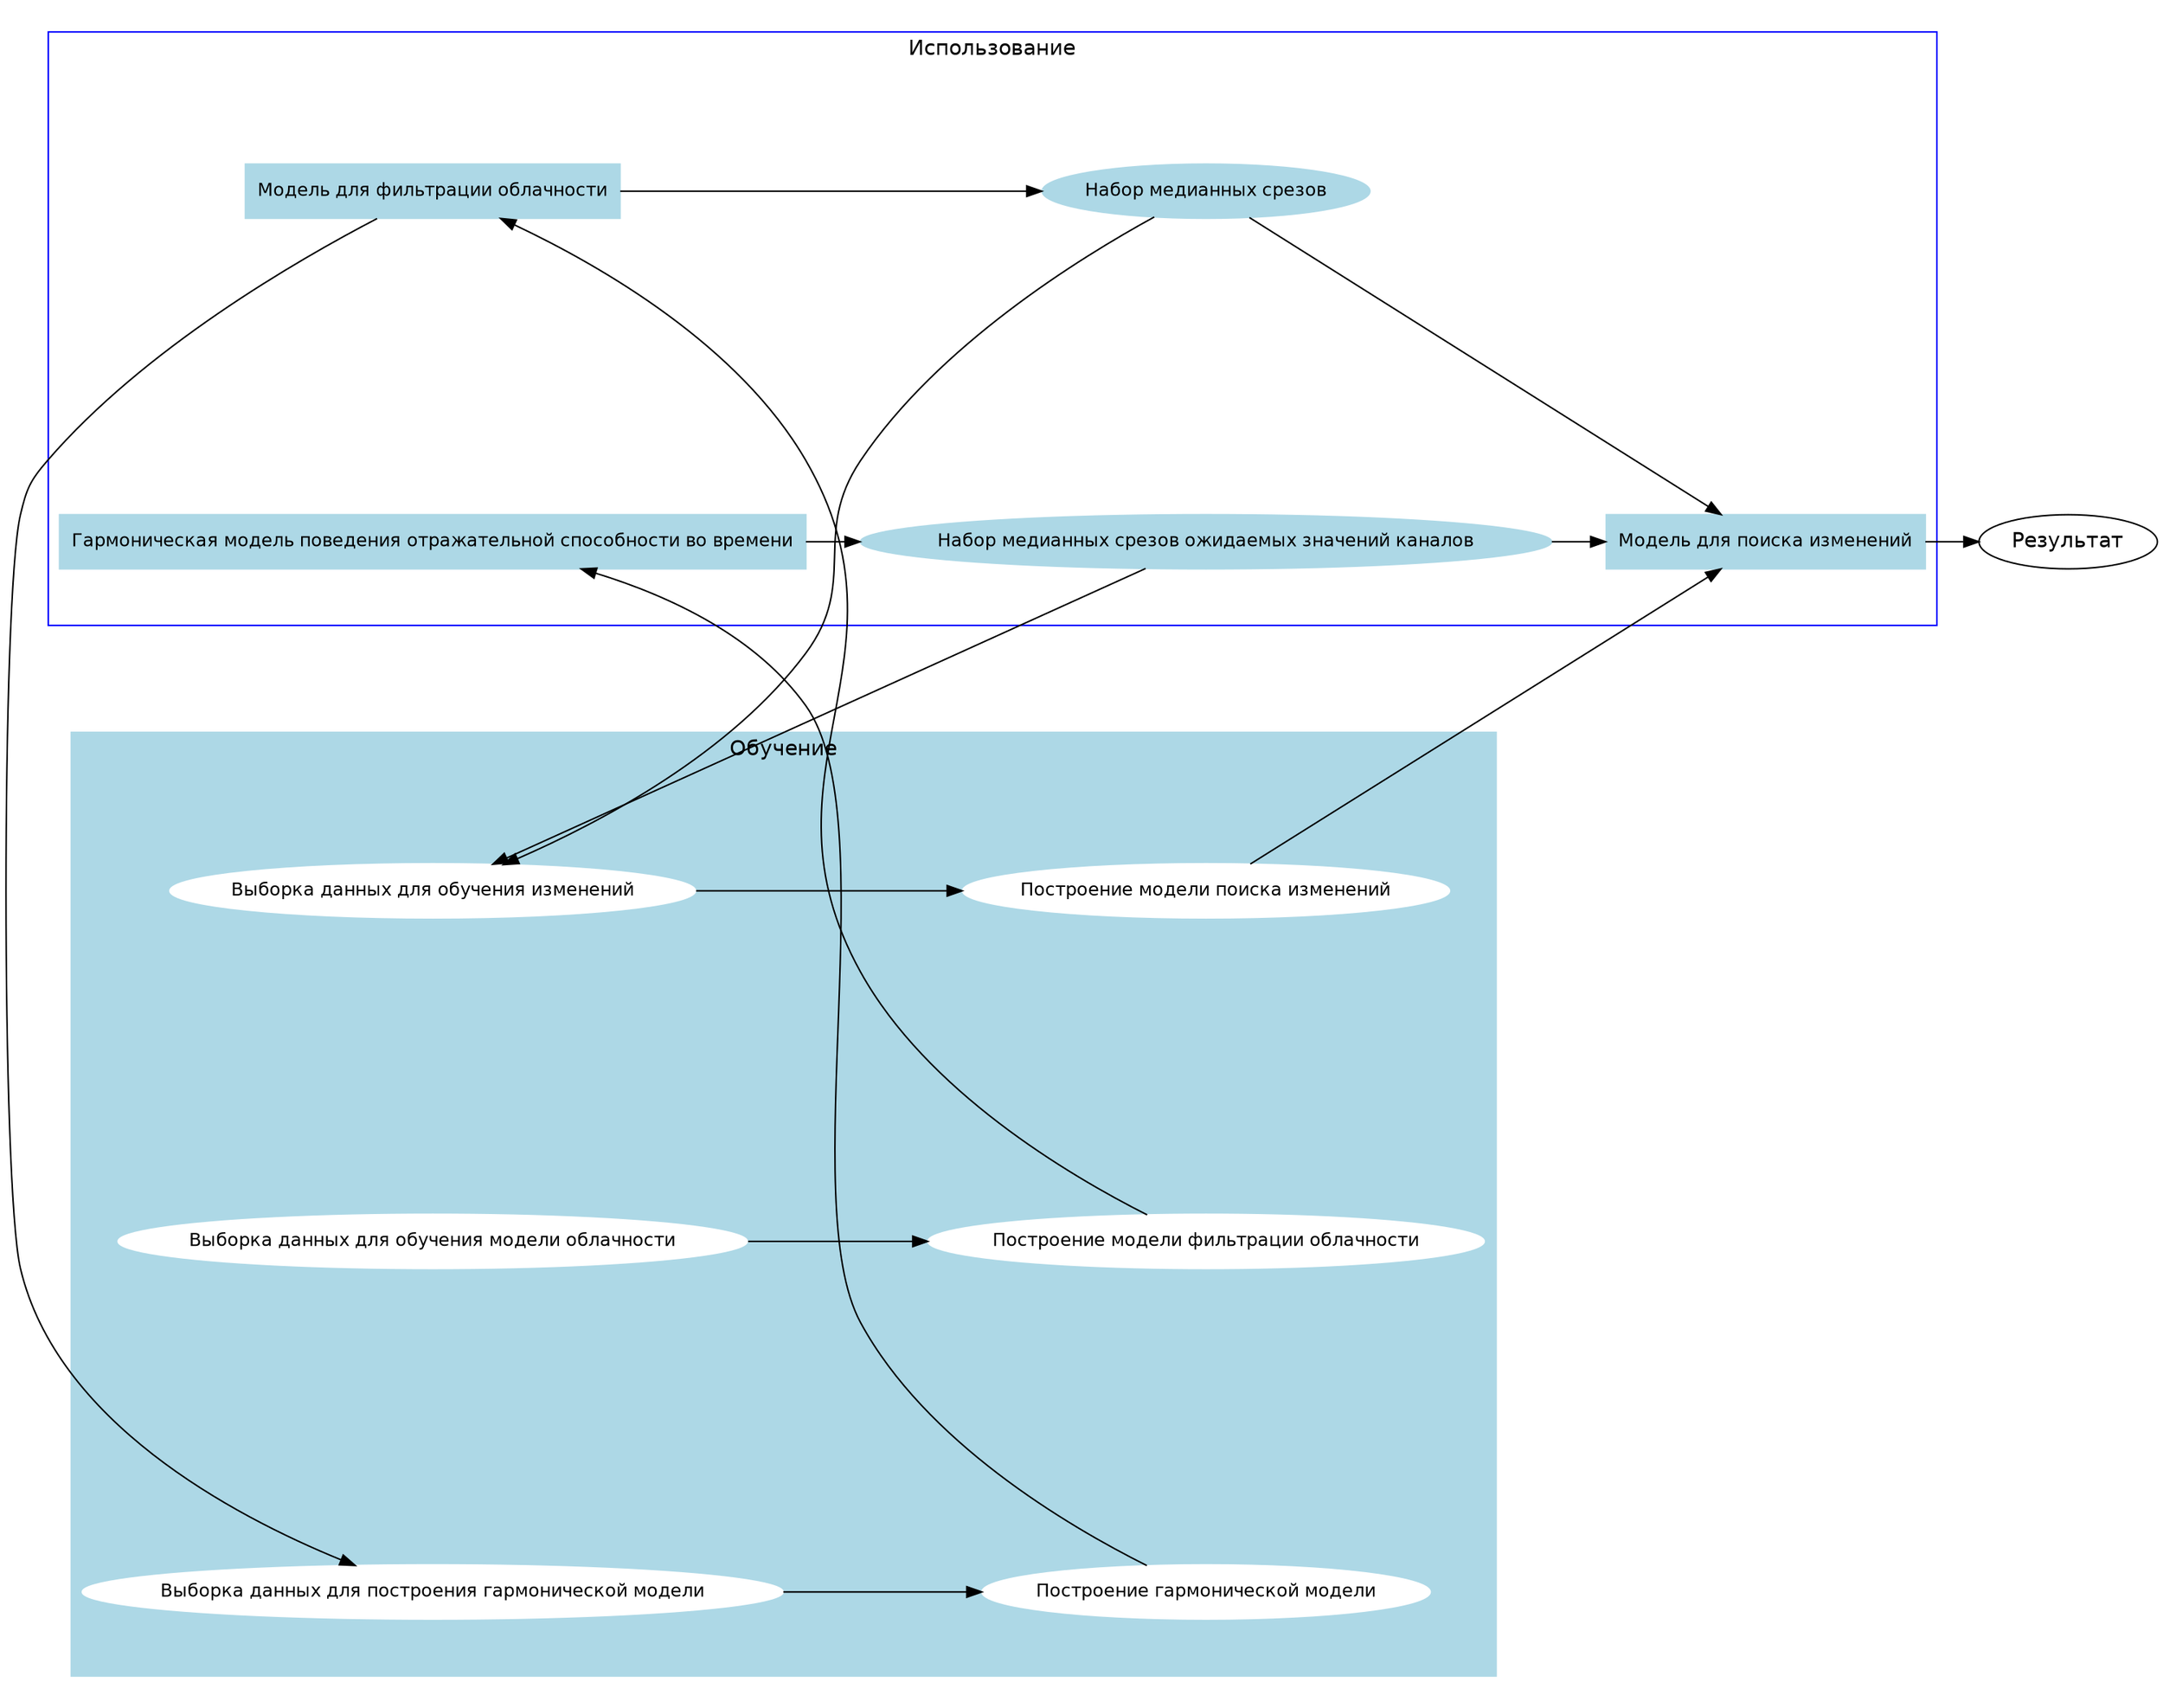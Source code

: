 digraph G {
    graph [compound=true rankdir="LR" fontname = "helvetica" nodesep="1.0" ratio=0.8];
    node [fontname = "helvetica"];
    edge [fontname = "helvetica"];
	subgraph cluster_0 {
        node [style=filled,color=white fontsize=12];
        "Выборка данных для обучения модели облачности" -> "Построение модели фильтрации облачности" 
        "Выборка данных для построения гармонической модели" -> "Построение гармонической модели" 
        "Выборка данных для обучения изменений" -> "Построение модели поиска изменений"
        style=filled;
        color=lightblue;
        label = "Обучение";
	}

	subgraph cluster_1 {
        node [style=filled,color=lightblue,fontsize=12];
        color=blue;
        "Модель для фильтрации облачности" -> "Набор медианных срезов" 
        "Гармоническая модель поведения отражательной способности во времени" 
        "Набор медианных срезов ожидаемых значений каналов" 
        "Набор медианных срезов" -> "Модель для поиска изменений" 
        "Набор медианных срезов ожидаемых значений каналов" -> "Модель для поиска изменений" 
       label = "Использование";

	}

    "Модель для фильтрации облачности" [shape=box];
    "Модель для поиска изменений" [shape=box];
    "Гармоническая модель поведения отражательной способности во времени" [shape=box];

    // "Выборка данных для обучения модели облачности" -> 
    "Построение модели фильтрации облачности" -> "Модель для фильтрации облачности";
    "Модель для фильтрации облачности" -> "Выборка данных для построения гармонической модели";
    // "Выборка данных для построения гармонической модели" 

    "Построение гармонической модели" -> "Гармоническая модель поведения отражательной способности во времени" ;

    "Гармоническая модель поведения отражательной способности во времени" -> "Набор медианных срезов ожидаемых значений каналов";


    "Набор медианных срезов" -> "Выборка данных для обучения изменений";
    "Набор медианных срезов ожидаемых значений каналов" -> "Выборка данных для обучения изменений";

    "Построение модели поиска изменений" -> "Модель для поиска изменений" ;

    "Модель для поиска изменений" -> Результат;
    



}
